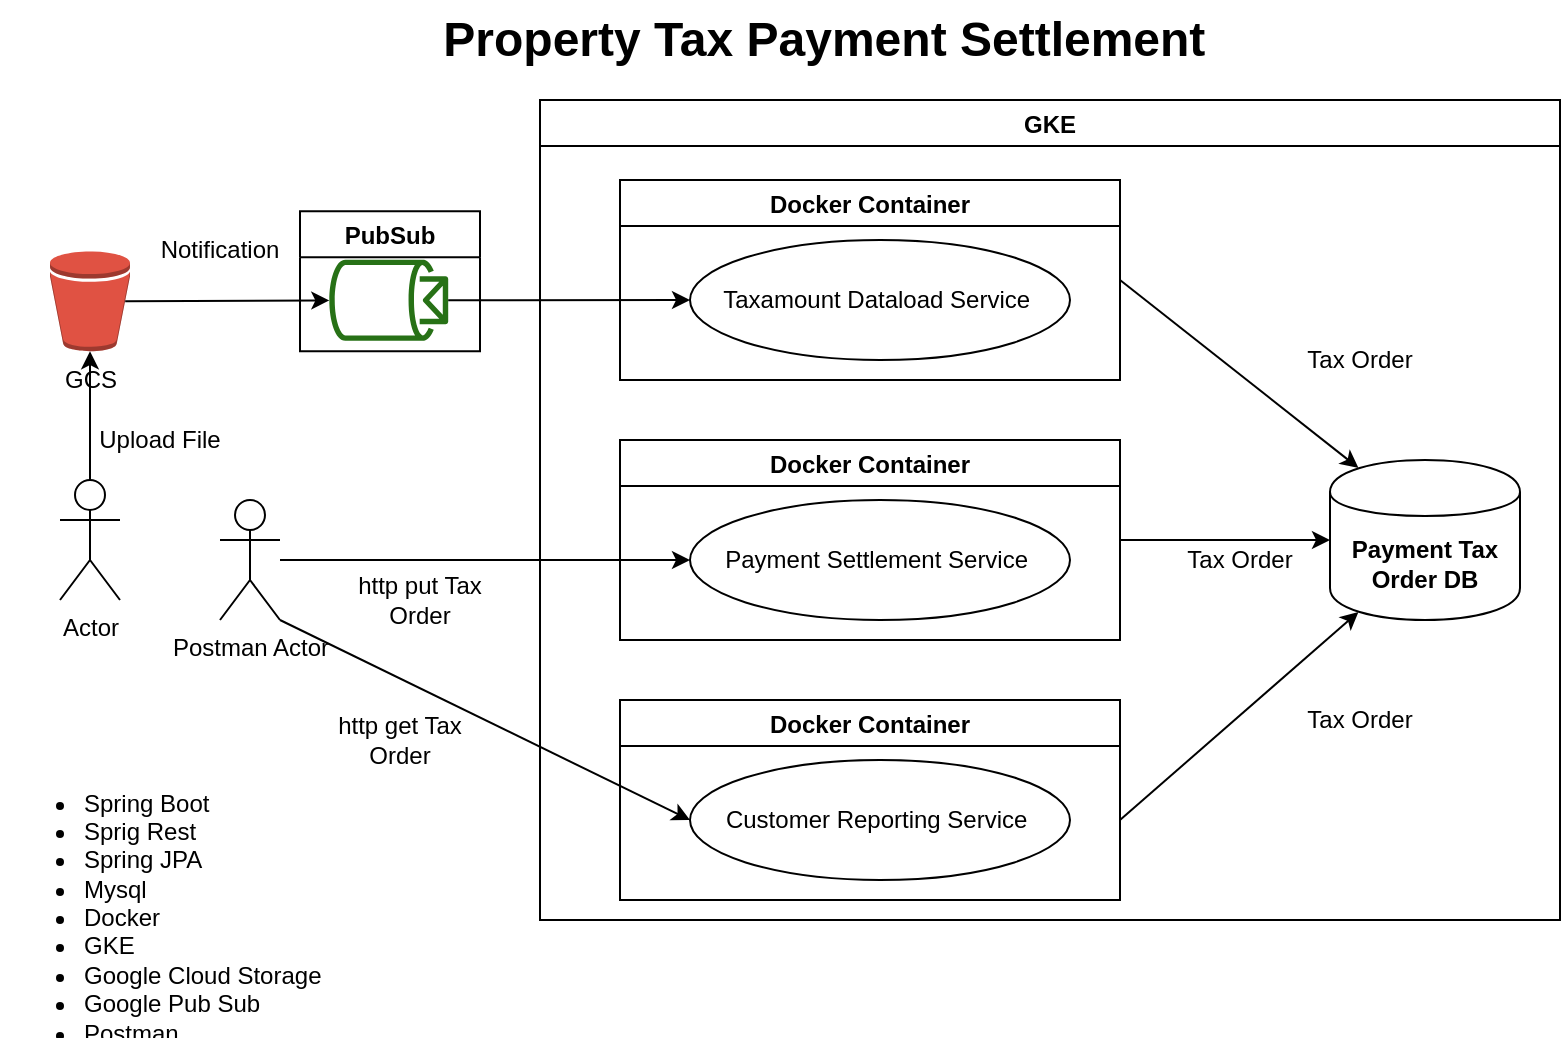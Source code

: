 <mxfile version="13.6.0" type="github">
  <diagram id="DBfYc7nm3WxSIxewp0Nf" name="Page-1">
    <mxGraphModel dx="1038" dy="580" grid="1" gridSize="10" guides="1" tooltips="1" connect="1" arrows="1" fold="1" page="1" pageScale="1" pageWidth="850" pageHeight="1100" math="0" shadow="0">
      <root>
        <mxCell id="0" />
        <mxCell id="1" parent="0" />
        <mxCell id="Y1mwOoL4pYymV-HB9AZI-2" value="Payment Settlement Service&amp;nbsp;" style="ellipse;whiteSpace=wrap;html=1;" parent="1" vertex="1">
          <mxGeometry x="355" y="270" width="190" height="60" as="geometry" />
        </mxCell>
        <mxCell id="Y1mwOoL4pYymV-HB9AZI-3" value="Customer Reporting Service&amp;nbsp;" style="ellipse;whiteSpace=wrap;html=1;" parent="1" vertex="1">
          <mxGeometry x="355" y="400" width="190" height="60" as="geometry" />
        </mxCell>
        <mxCell id="Y1mwOoL4pYymV-HB9AZI-4" value="Postman Actor" style="shape=umlActor;verticalLabelPosition=bottom;verticalAlign=top;html=1;outlineConnect=0;" parent="1" vertex="1">
          <mxGeometry x="120" y="270" width="30" height="60" as="geometry" />
        </mxCell>
        <mxCell id="Y1mwOoL4pYymV-HB9AZI-13" value="" style="edgeStyle=orthogonalEdgeStyle;rounded=0;orthogonalLoop=1;jettySize=auto;html=1;" parent="1" source="Y1mwOoL4pYymV-HB9AZI-10" target="Y1mwOoL4pYymV-HB9AZI-12" edge="1">
          <mxGeometry relative="1" as="geometry" />
        </mxCell>
        <mxCell id="Y1mwOoL4pYymV-HB9AZI-10" value="Docker Container" style="swimlane;" parent="1" vertex="1">
          <mxGeometry x="320" y="240" width="250" height="100" as="geometry" />
        </mxCell>
        <mxCell id="Y1mwOoL4pYymV-HB9AZI-11" value="Docker Container" style="swimlane;" parent="1" vertex="1">
          <mxGeometry x="320" y="370" width="250" height="100" as="geometry" />
        </mxCell>
        <mxCell id="Y1mwOoL4pYymV-HB9AZI-12" value="Payment Tax Order DB" style="shape=cylinder;whiteSpace=wrap;html=1;boundedLbl=1;backgroundOutline=1;fontStyle=1;startSize=23;" parent="1" vertex="1">
          <mxGeometry x="675" y="250" width="95" height="80" as="geometry" />
        </mxCell>
        <mxCell id="Y1mwOoL4pYymV-HB9AZI-14" value="" style="endArrow=classic;html=1;entryX=0.15;entryY=0.05;entryDx=0;entryDy=0;exitX=1;exitY=0.5;exitDx=0;exitDy=0;entryPerimeter=0;" parent="1" source="Y1mwOoL4pYymV-HB9AZI-5" target="Y1mwOoL4pYymV-HB9AZI-12" edge="1">
          <mxGeometry width="50" height="50" relative="1" as="geometry">
            <mxPoint x="400" y="350" as="sourcePoint" />
            <mxPoint x="450" y="300" as="targetPoint" />
          </mxGeometry>
        </mxCell>
        <mxCell id="Y1mwOoL4pYymV-HB9AZI-15" value="" style="endArrow=classic;html=1;entryX=0.15;entryY=0.95;entryDx=0;entryDy=0;entryPerimeter=0;" parent="1" target="Y1mwOoL4pYymV-HB9AZI-12" edge="1">
          <mxGeometry width="50" height="50" relative="1" as="geometry">
            <mxPoint x="570" y="430" as="sourcePoint" />
            <mxPoint x="450" y="300" as="targetPoint" />
          </mxGeometry>
        </mxCell>
        <mxCell id="Y1mwOoL4pYymV-HB9AZI-17" value="Tax Order" style="text;html=1;strokeColor=none;fillColor=none;align=center;verticalAlign=middle;whiteSpace=wrap;rounded=0;" parent="1" vertex="1">
          <mxGeometry x="660" y="370" width="60" height="20" as="geometry" />
        </mxCell>
        <mxCell id="Y1mwOoL4pYymV-HB9AZI-18" value="Tax Order" style="text;html=1;strokeColor=none;fillColor=none;align=center;verticalAlign=middle;whiteSpace=wrap;rounded=0;" parent="1" vertex="1">
          <mxGeometry x="600" y="290" width="60" height="20" as="geometry" />
        </mxCell>
        <mxCell id="Y1mwOoL4pYymV-HB9AZI-20" value="Upload File" style="text;html=1;strokeColor=none;fillColor=none;align=center;verticalAlign=middle;whiteSpace=wrap;rounded=0;" parent="1" vertex="1">
          <mxGeometry x="50" y="230" width="80" height="20" as="geometry" />
        </mxCell>
        <mxCell id="Y1mwOoL4pYymV-HB9AZI-21" value="" style="endArrow=classic;html=1;entryX=0;entryY=0.5;entryDx=0;entryDy=0;" parent="1" source="Y1mwOoL4pYymV-HB9AZI-4" target="Y1mwOoL4pYymV-HB9AZI-2" edge="1">
          <mxGeometry width="50" height="50" relative="1" as="geometry">
            <mxPoint x="110" y="280" as="sourcePoint" />
            <mxPoint x="450" y="280" as="targetPoint" />
          </mxGeometry>
        </mxCell>
        <mxCell id="Y1mwOoL4pYymV-HB9AZI-22" value="" style="endArrow=classic;html=1;entryX=0;entryY=0.5;entryDx=0;entryDy=0;exitX=1;exitY=1;exitDx=0;exitDy=0;exitPerimeter=0;" parent="1" source="Y1mwOoL4pYymV-HB9AZI-4" target="Y1mwOoL4pYymV-HB9AZI-3" edge="1">
          <mxGeometry width="50" height="50" relative="1" as="geometry">
            <mxPoint x="400" y="330" as="sourcePoint" />
            <mxPoint x="450" y="280" as="targetPoint" />
          </mxGeometry>
        </mxCell>
        <mxCell id="Y1mwOoL4pYymV-HB9AZI-23" value="http get Tax Order" style="text;html=1;strokeColor=none;fillColor=none;align=center;verticalAlign=middle;whiteSpace=wrap;rounded=0;" parent="1" vertex="1">
          <mxGeometry x="170" y="380" width="80" height="20" as="geometry" />
        </mxCell>
        <mxCell id="Y1mwOoL4pYymV-HB9AZI-24" value="http put Tax Order" style="text;html=1;strokeColor=none;fillColor=none;align=center;verticalAlign=middle;whiteSpace=wrap;rounded=0;" parent="1" vertex="1">
          <mxGeometry x="180" y="310" width="80" height="20" as="geometry" />
        </mxCell>
        <mxCell id="Y1mwOoL4pYymV-HB9AZI-25" value="Property Tax Payment Settlement&amp;nbsp;" style="text;strokeColor=none;fillColor=none;html=1;fontSize=24;fontStyle=1;verticalAlign=middle;align=center;" parent="1" vertex="1">
          <mxGeometry x="375" y="20" width="100" height="40" as="geometry" />
        </mxCell>
        <mxCell id="Y1mwOoL4pYymV-HB9AZI-34" value="&lt;ul&gt;&lt;li&gt;Spring Boot&lt;/li&gt;&lt;li&gt;Sprig Rest&lt;/li&gt;&lt;li&gt;Spring JPA&lt;/li&gt;&lt;li&gt;Mysql&lt;/li&gt;&lt;li&gt;Docker&lt;/li&gt;&lt;li&gt;GKE&lt;/li&gt;&lt;li&gt;Google Cloud Storage&lt;/li&gt;&lt;li&gt;Google Pub Sub&lt;/li&gt;&lt;li&gt;Postman&lt;/li&gt;&lt;/ul&gt;" style="text;strokeColor=none;fillColor=none;html=1;whiteSpace=wrap;verticalAlign=middle;overflow=hidden;" parent="1" vertex="1">
          <mxGeometry x="10" y="400" width="170" height="140" as="geometry" />
        </mxCell>
        <mxCell id="rD8upDjy4F1SKpqrhJvo-1" value="GKE" style="swimlane;" vertex="1" parent="1">
          <mxGeometry x="280" y="70" width="510" height="410" as="geometry" />
        </mxCell>
        <mxCell id="Y1mwOoL4pYymV-HB9AZI-5" value="Docker Container" style="swimlane;" parent="rD8upDjy4F1SKpqrhJvo-1" vertex="1">
          <mxGeometry x="40" y="40" width="250" height="100" as="geometry" />
        </mxCell>
        <mxCell id="Y1mwOoL4pYymV-HB9AZI-1" value="Taxamount Dataload Service&amp;nbsp;" style="ellipse;whiteSpace=wrap;html=1;" parent="Y1mwOoL4pYymV-HB9AZI-5" vertex="1">
          <mxGeometry x="35" y="30" width="190" height="60" as="geometry" />
        </mxCell>
        <mxCell id="Y1mwOoL4pYymV-HB9AZI-16" value="Tax Order" style="text;html=1;strokeColor=none;fillColor=none;align=center;verticalAlign=middle;whiteSpace=wrap;rounded=0;" parent="rD8upDjy4F1SKpqrhJvo-1" vertex="1">
          <mxGeometry x="380" y="120" width="60" height="20" as="geometry" />
        </mxCell>
        <mxCell id="rD8upDjy4F1SKpqrhJvo-2" value="GCS" style="outlineConnect=0;dashed=0;verticalLabelPosition=bottom;verticalAlign=top;align=center;html=1;shape=mxgraph.aws3.bucket;fillColor=#E05243;gradientColor=none;" vertex="1" parent="1">
          <mxGeometry x="35" y="145.58" width="40" height="50" as="geometry" />
        </mxCell>
        <mxCell id="rD8upDjy4F1SKpqrhJvo-3" value="" style="endArrow=classic;html=1;entryX=0.5;entryY=1;entryDx=0;entryDy=0;entryPerimeter=0;exitX=0.5;exitY=0;exitDx=0;exitDy=0;exitPerimeter=0;" edge="1" parent="1" source="rD8upDjy4F1SKpqrhJvo-18" target="rD8upDjy4F1SKpqrhJvo-2">
          <mxGeometry width="50" height="50" relative="1" as="geometry">
            <mxPoint x="420" y="320" as="sourcePoint" />
            <mxPoint x="470" y="270" as="targetPoint" />
          </mxGeometry>
        </mxCell>
        <mxCell id="rD8upDjy4F1SKpqrhJvo-6" value="" style="outlineConnect=0;fontColor=#232F3E;gradientColor=none;fillColor=#277116;strokeColor=none;dashed=0;verticalLabelPosition=bottom;verticalAlign=top;align=center;html=1;fontSize=12;fontStyle=0;aspect=fixed;pointerEvents=1;shape=mxgraph.aws4.topic_2;rotation=90;" vertex="1" parent="1">
          <mxGeometry x="184.08" y="140.25" width="40.6" height="59.75" as="geometry" />
        </mxCell>
        <mxCell id="rD8upDjy4F1SKpqrhJvo-8" value="" style="endArrow=classic;html=1;exitX=0.94;exitY=0.5;exitDx=0;exitDy=0;exitPerimeter=0;" edge="1" parent="1" source="rD8upDjy4F1SKpqrhJvo-2" target="rD8upDjy4F1SKpqrhJvo-6">
          <mxGeometry width="50" height="50" relative="1" as="geometry">
            <mxPoint x="420" y="320" as="sourcePoint" />
            <mxPoint x="470" y="270" as="targetPoint" />
          </mxGeometry>
        </mxCell>
        <mxCell id="rD8upDjy4F1SKpqrhJvo-10" value="Notification" style="text;html=1;strokeColor=none;fillColor=none;align=center;verticalAlign=middle;whiteSpace=wrap;rounded=0;" vertex="1" parent="1">
          <mxGeometry x="80" y="135.12" width="80" height="20" as="geometry" />
        </mxCell>
        <mxCell id="rD8upDjy4F1SKpqrhJvo-13" value="PubSub" style="swimlane;" vertex="1" parent="1">
          <mxGeometry x="160" y="125.58" width="90" height="70" as="geometry" />
        </mxCell>
        <mxCell id="rD8upDjy4F1SKpqrhJvo-14" value="" style="endArrow=classic;html=1;entryX=0;entryY=0.5;entryDx=0;entryDy=0;" edge="1" parent="1" source="rD8upDjy4F1SKpqrhJvo-6" target="Y1mwOoL4pYymV-HB9AZI-1">
          <mxGeometry width="50" height="50" relative="1" as="geometry">
            <mxPoint x="420" y="320" as="sourcePoint" />
            <mxPoint x="470" y="270" as="targetPoint" />
          </mxGeometry>
        </mxCell>
        <mxCell id="rD8upDjy4F1SKpqrhJvo-18" value="Actor" style="shape=umlActor;verticalLabelPosition=bottom;verticalAlign=top;html=1;outlineConnect=0;" vertex="1" parent="1">
          <mxGeometry x="40" y="260" width="30" height="60" as="geometry" />
        </mxCell>
      </root>
    </mxGraphModel>
  </diagram>
</mxfile>
